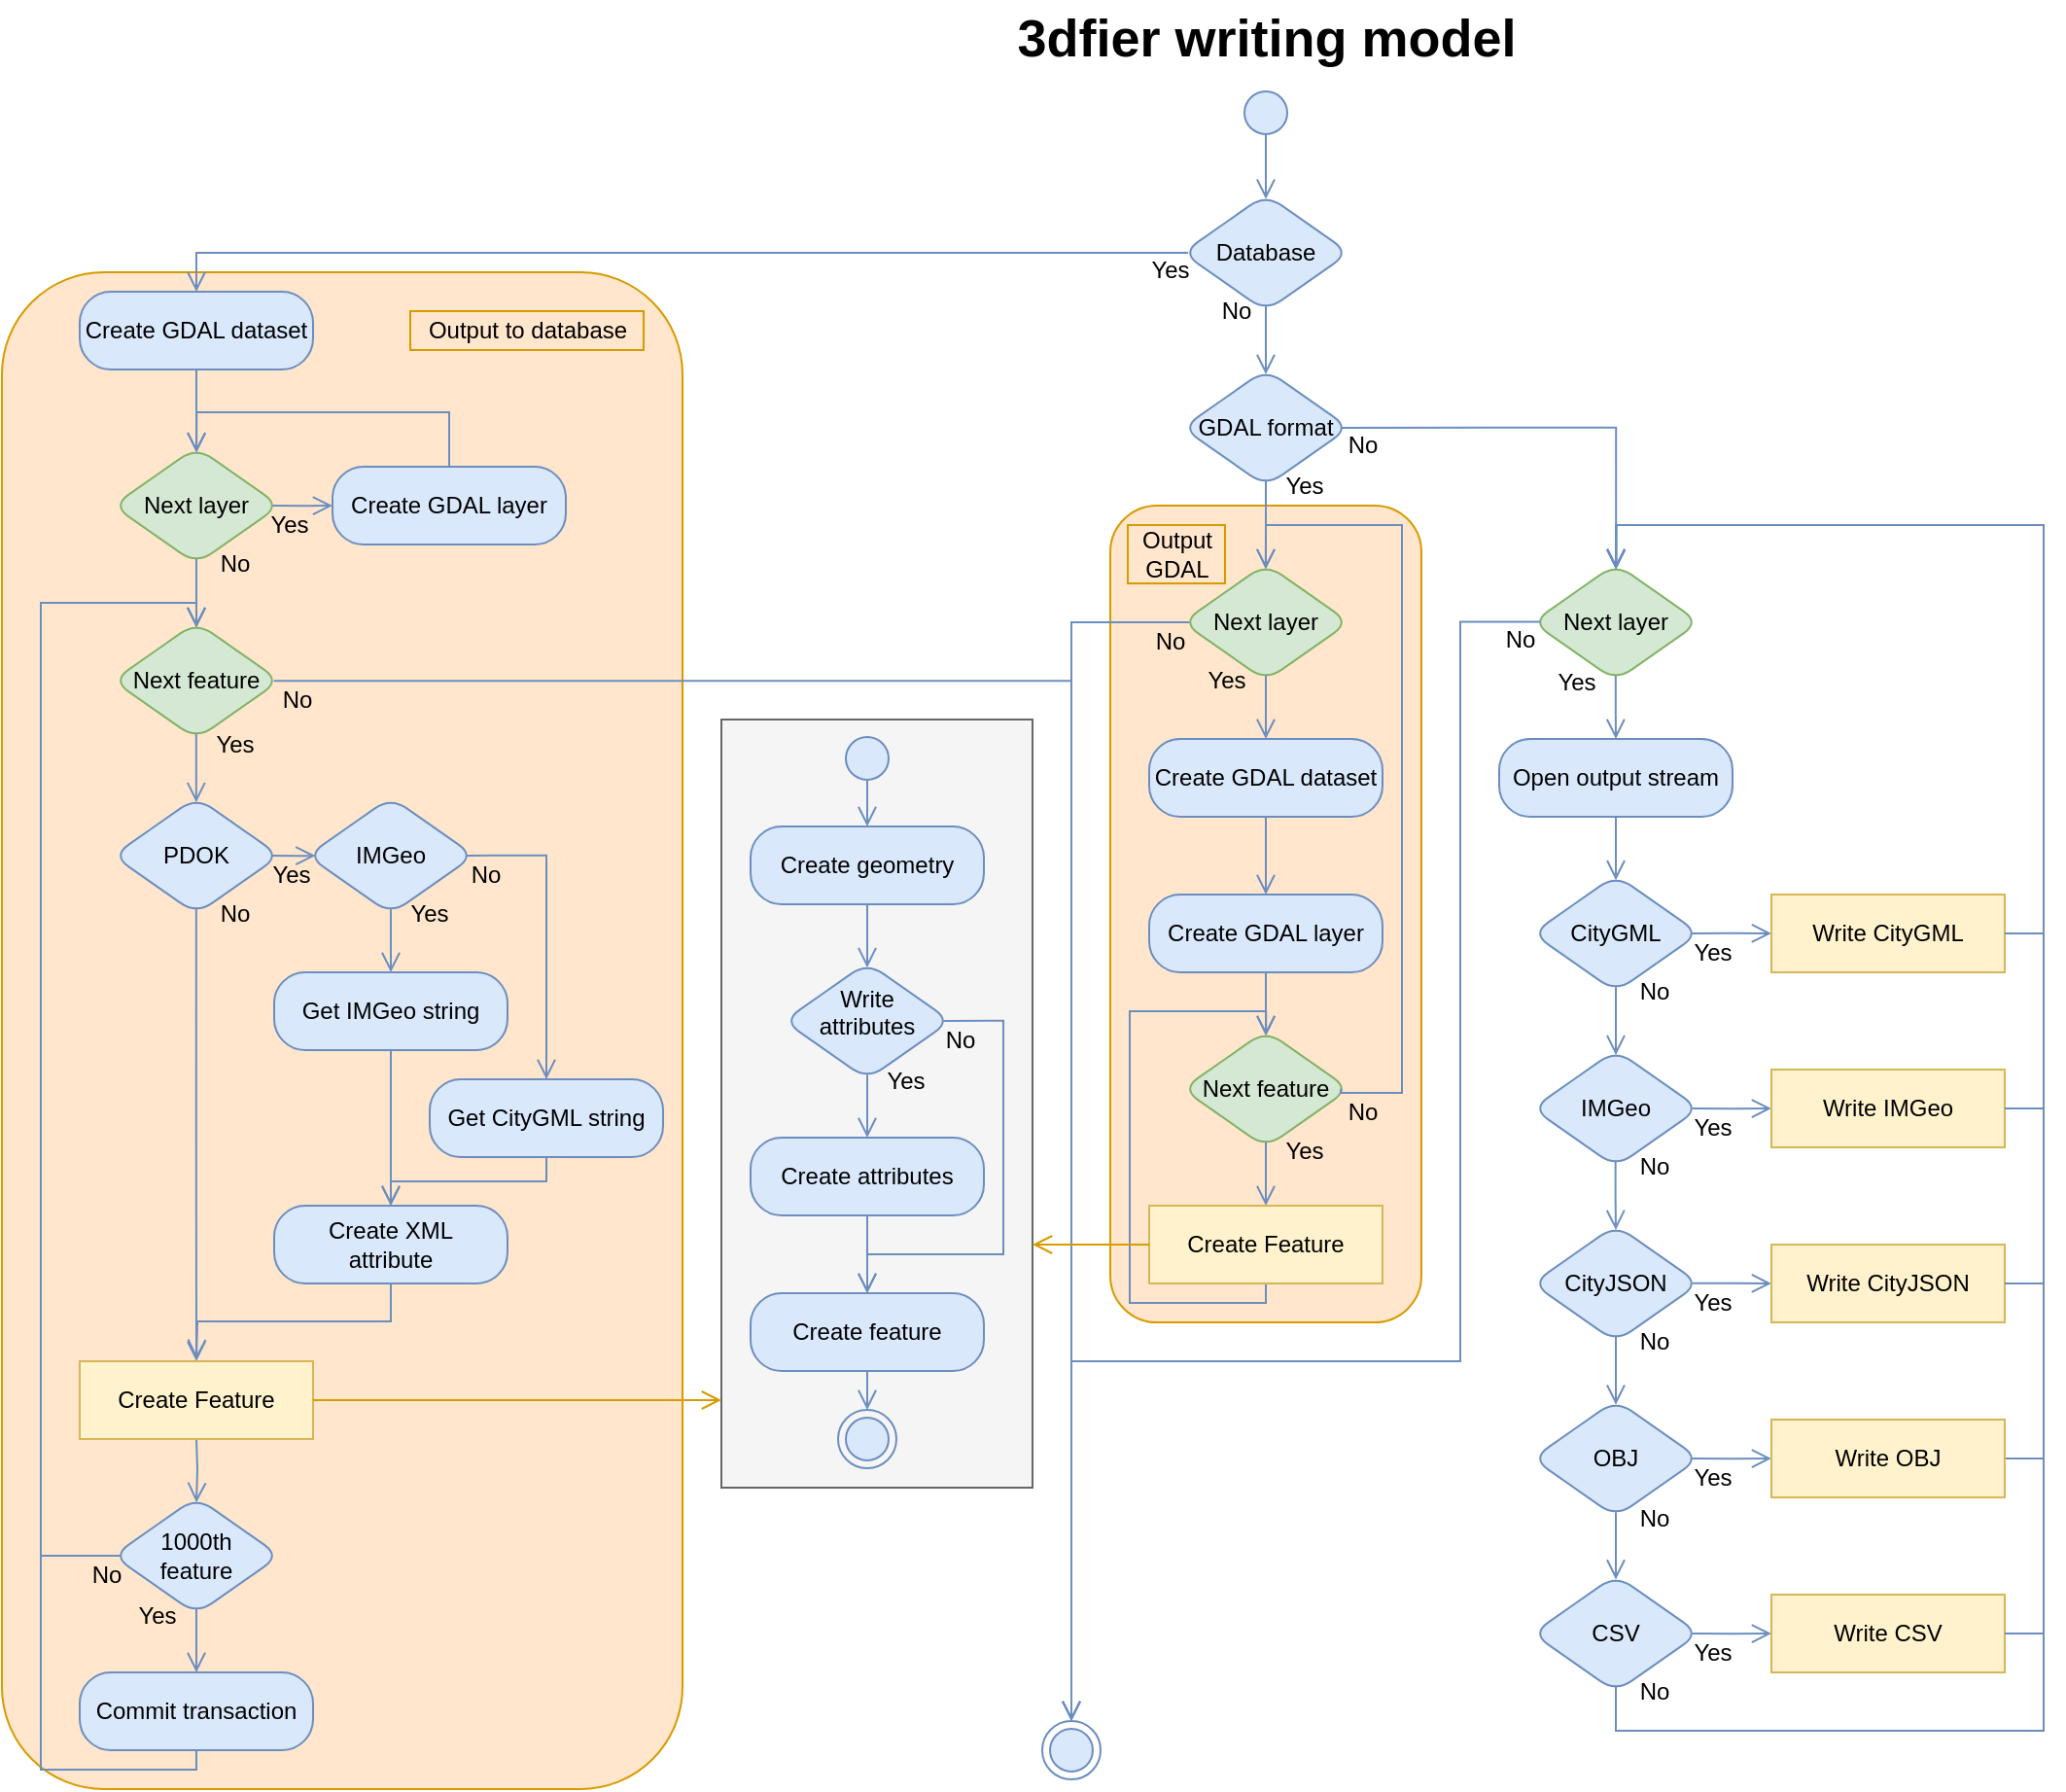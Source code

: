 <mxfile version="12.6.5" type="device"><diagram id="SlvEKLJ4SIaSyPUwSexk" name="Page-1"><mxGraphModel dx="362" dy="269" grid="1" gridSize="10" guides="1" tooltips="1" connect="1" arrows="1" fold="1" page="1" pageScale="1" pageWidth="850" pageHeight="1100" math="0" shadow="0"><root><mxCell id="0"/><mxCell id="1" parent="0"/><mxCell id="ae6qgtmUNlhrOcICDDJX-133" value="" style="group;fillColor=#ffe6cc;strokeColor=#d79b00;rounded=1;" parent="1" vertex="1" connectable="0"><mxGeometry x="590" y="260" width="160" height="420" as="geometry"/></mxCell><mxCell id="ae6qgtmUNlhrOcICDDJX-134" value="Output&lt;br&gt;GDAL" style="text;html=1;resizable=0;autosize=1;align=center;verticalAlign=middle;points=[];fillColor=#ffe6cc;strokeColor=#d79b00;rounded=0;" parent="1" vertex="1"><mxGeometry x="599" y="270" width="50" height="30" as="geometry"/></mxCell><mxCell id="ae6qgtmUNlhrOcICDDJX-135" value="" style="group;fillColor=#ffe6cc;strokeColor=#d79b00;rounded=1;" parent="1" vertex="1" connectable="0"><mxGeometry x="20" y="140" width="350" height="780" as="geometry"/></mxCell><mxCell id="ae6qgtmUNlhrOcICDDJX-136" value="3dfier writing model" style="text;strokeColor=none;fillColor=none;html=1;fontSize=27;fontStyle=1;verticalAlign=middle;align=center;rounded=0;shadow=0;" parent="1" vertex="1"><mxGeometry x="510" width="320" height="40" as="geometry"/></mxCell><mxCell id="ae6qgtmUNlhrOcICDDJX-137" value="" style="ellipse;html=1;shape=startState;fillColor=#dae8fc;strokeColor=#6c8ebf;shadow=0;" parent="1" vertex="1"><mxGeometry x="655" y="43" width="30" height="30" as="geometry"/></mxCell><mxCell id="ae6qgtmUNlhrOcICDDJX-138" value="" style="edgeStyle=orthogonalEdgeStyle;html=1;verticalAlign=bottom;endArrow=open;endSize=8;strokeColor=#6c8ebf;fillColor=#dae8fc;shadow=0;exitX=0.5;exitY=0.875;exitDx=0;exitDy=0;rounded=0;exitPerimeter=0;entryX=0.5;entryY=0.04;entryDx=0;entryDy=0;entryPerimeter=0;" parent="1" source="ae6qgtmUNlhrOcICDDJX-137" target="ae6qgtmUNlhrOcICDDJX-144" edge="1"><mxGeometry relative="1" as="geometry"><mxPoint x="585" y="100" as="targetPoint"/><mxPoint x="670" y="97" as="sourcePoint"/></mxGeometry></mxCell><mxCell id="ae6qgtmUNlhrOcICDDJX-139" value="Open output stream" style="rounded=1;whiteSpace=wrap;html=1;arcSize=40;fillColor=#dae8fc;strokeColor=#6c8ebf;shadow=0;" parent="1" vertex="1"><mxGeometry x="790" y="380" width="120" height="40" as="geometry"/></mxCell><mxCell id="ae6qgtmUNlhrOcICDDJX-140" value="GDAL format" style="rhombus;whiteSpace=wrap;html=1;fillColor=#dae8fc;strokeColor=#6c8ebf;rounded=1;shadow=0;strokeWidth=1;perimeterSpacing=0;" parent="1" vertex="1"><mxGeometry x="627" y="190" width="86" height="60" as="geometry"/></mxCell><mxCell id="ae6qgtmUNlhrOcICDDJX-141" value="No" style="text;html=1;strokeColor=none;fillColor=none;align=center;verticalAlign=middle;whiteSpace=wrap;rounded=0;" parent="1" vertex="1"><mxGeometry x="700.0" y="219.0" width="40" height="20" as="geometry"/></mxCell><mxCell id="ae6qgtmUNlhrOcICDDJX-142" value="Yes" style="text;html=1;strokeColor=none;fillColor=none;align=center;verticalAlign=middle;whiteSpace=wrap;rounded=0;" parent="1" vertex="1"><mxGeometry x="670.0" y="240.0" width="40" height="20" as="geometry"/></mxCell><mxCell id="ae6qgtmUNlhrOcICDDJX-143" value="" style="edgeStyle=orthogonalEdgeStyle;html=1;verticalAlign=bottom;endArrow=open;endSize=8;strokeColor=#6c8ebf;fillColor=#dae8fc;shadow=0;exitX=0.499;exitY=0.952;exitDx=0;exitDy=0;rounded=0;exitPerimeter=0;entryX=0.5;entryY=0;entryDx=0;entryDy=0;" parent="1" source="ae6qgtmUNlhrOcICDDJX-148" target="ae6qgtmUNlhrOcICDDJX-139" edge="1"><mxGeometry relative="1" as="geometry"><mxPoint x="850" y="280" as="targetPoint"/><mxPoint x="850.172" y="247.56" as="sourcePoint"/></mxGeometry></mxCell><mxCell id="ae6qgtmUNlhrOcICDDJX-144" value="Database" style="rhombus;whiteSpace=wrap;html=1;fillColor=#dae8fc;strokeColor=#6c8ebf;rounded=1;shadow=0;strokeWidth=1;perimeterSpacing=0;" parent="1" vertex="1"><mxGeometry x="627" y="100" width="86" height="60" as="geometry"/></mxCell><mxCell id="ae6qgtmUNlhrOcICDDJX-145" value="No" style="text;html=1;strokeColor=none;fillColor=none;align=center;verticalAlign=middle;whiteSpace=wrap;rounded=0;" parent="1" vertex="1"><mxGeometry x="635.05" y="150.0" width="40" height="20" as="geometry"/></mxCell><mxCell id="ae6qgtmUNlhrOcICDDJX-146" value="Yes" style="text;html=1;strokeColor=none;fillColor=none;align=center;verticalAlign=middle;whiteSpace=wrap;rounded=0;" parent="1" vertex="1"><mxGeometry x="601.0" y="129.0" width="40" height="20" as="geometry"/></mxCell><mxCell id="ae6qgtmUNlhrOcICDDJX-147" value="" style="edgeStyle=orthogonalEdgeStyle;html=1;verticalAlign=bottom;endArrow=open;endSize=8;strokeColor=#6c8ebf;fillColor=#dae8fc;shadow=0;entryX=0.5;entryY=0.042;entryDx=0;entryDy=0;exitX=0.5;exitY=0.954;exitDx=0;exitDy=0;rounded=0;entryPerimeter=0;exitPerimeter=0;" parent="1" source="ae6qgtmUNlhrOcICDDJX-144" target="ae6qgtmUNlhrOcICDDJX-140" edge="1"><mxGeometry relative="1" as="geometry"><mxPoint x="1064.57" y="169.83" as="targetPoint"/><mxPoint x="1025.002" y="169.83" as="sourcePoint"/><Array as="points"/></mxGeometry></mxCell><mxCell id="ae6qgtmUNlhrOcICDDJX-148" value="Next layer" style="rhombus;whiteSpace=wrap;html=1;fillColor=#d5e8d4;strokeColor=#82b366;rounded=1;shadow=0;strokeWidth=1;perimeterSpacing=0;" parent="1" vertex="1"><mxGeometry x="807" y="290" width="86" height="60" as="geometry"/></mxCell><mxCell id="ae6qgtmUNlhrOcICDDJX-149" value="No" style="text;html=1;strokeColor=none;fillColor=none;align=center;verticalAlign=middle;whiteSpace=wrap;rounded=0;" parent="1" vertex="1"><mxGeometry x="781.0" y="319.0" width="40" height="20" as="geometry"/></mxCell><mxCell id="ae6qgtmUNlhrOcICDDJX-150" value="Yes" style="text;html=1;strokeColor=none;fillColor=none;align=center;verticalAlign=middle;whiteSpace=wrap;rounded=0;" parent="1" vertex="1"><mxGeometry x="810.0" y="341.0" width="40" height="20" as="geometry"/></mxCell><mxCell id="ae6qgtmUNlhrOcICDDJX-151" value="" style="edgeStyle=orthogonalEdgeStyle;html=1;verticalAlign=bottom;endArrow=open;endSize=8;strokeColor=#6c8ebf;fillColor=#dae8fc;shadow=0;exitX=0.05;exitY=0.495;exitDx=0;exitDy=0;rounded=0;exitPerimeter=0;entryX=0.5;entryY=0;entryDx=0;entryDy=0;" parent="1" source="ae6qgtmUNlhrOcICDDJX-148" target="ae6qgtmUNlhrOcICDDJX-196" edge="1"><mxGeometry relative="1" as="geometry"><mxPoint x="1020" y="440" as="targetPoint"/><mxPoint x="986.172" y="415.05" as="sourcePoint"/><Array as="points"><mxPoint x="770" y="320"/><mxPoint x="770" y="700"/><mxPoint x="570" y="700"/></Array></mxGeometry></mxCell><mxCell id="ae6qgtmUNlhrOcICDDJX-152" value="" style="edgeStyle=orthogonalEdgeStyle;html=1;verticalAlign=bottom;endArrow=open;endSize=8;strokeColor=#6c8ebf;fillColor=#dae8fc;shadow=0;rounded=0;exitX=0.035;exitY=0.5;exitDx=0;exitDy=0;exitPerimeter=0;entryX=0.5;entryY=0;entryDx=0;entryDy=0;" parent="1" source="ae6qgtmUNlhrOcICDDJX-144" target="ae6qgtmUNlhrOcICDDJX-155" edge="1"><mxGeometry relative="1" as="geometry"><mxPoint x="1340" y="158" as="targetPoint"/><mxPoint x="1212" y="170" as="sourcePoint"/><Array as="points"><mxPoint x="120" y="130"/></Array></mxGeometry></mxCell><mxCell id="ae6qgtmUNlhrOcICDDJX-153" value="" style="edgeStyle=orthogonalEdgeStyle;html=1;verticalAlign=bottom;endArrow=open;endSize=8;strokeColor=#6c8ebf;fillColor=#dae8fc;shadow=0;rounded=0;entryX=0.499;entryY=0.043;entryDx=0;entryDy=0;entryPerimeter=0;exitX=0.5;exitY=0.955;exitDx=0;exitDy=0;exitPerimeter=0;" parent="1" source="ae6qgtmUNlhrOcICDDJX-140" target="ae6qgtmUNlhrOcICDDJX-192" edge="1"><mxGeometry relative="1" as="geometry"><mxPoint x="850.914" y="280.4" as="targetPoint"/><mxPoint x="690" y="210" as="sourcePoint"/></mxGeometry></mxCell><mxCell id="ae6qgtmUNlhrOcICDDJX-154" value="Create GDAL layer" style="rounded=1;whiteSpace=wrap;html=1;arcSize=40;fillColor=#dae8fc;strokeColor=#6c8ebf;shadow=0;" parent="1" vertex="1"><mxGeometry x="190" y="240" width="120" height="40" as="geometry"/></mxCell><mxCell id="ae6qgtmUNlhrOcICDDJX-155" value="Create GDAL dataset" style="rounded=1;whiteSpace=wrap;html=1;arcSize=40;fillColor=#dae8fc;strokeColor=#6c8ebf;shadow=0;" parent="1" vertex="1"><mxGeometry x="60" y="150" width="120" height="40" as="geometry"/></mxCell><mxCell id="ae6qgtmUNlhrOcICDDJX-156" value="" style="edgeStyle=orthogonalEdgeStyle;html=1;verticalAlign=bottom;endArrow=open;endSize=8;strokeColor=#6c8ebf;fillColor=#dae8fc;shadow=0;entryX=0;entryY=0.5;entryDx=0;entryDy=0;exitX=0.954;exitY=0.501;exitDx=0;exitDy=0;rounded=0;exitPerimeter=0;" parent="1" source="ae6qgtmUNlhrOcICDDJX-157" target="ae6qgtmUNlhrOcICDDJX-154" edge="1"><mxGeometry relative="1" as="geometry"><mxPoint x="-91.172" y="179.44" as="targetPoint"/><mxPoint x="184" y="264.55" as="sourcePoint"/></mxGeometry></mxCell><mxCell id="ae6qgtmUNlhrOcICDDJX-157" value="Next layer" style="rhombus;whiteSpace=wrap;html=1;fillColor=#d5e8d4;strokeColor=#82b366;rounded=1;shadow=0;strokeWidth=1;perimeterSpacing=0;" parent="1" vertex="1"><mxGeometry x="77" y="230" width="86" height="60" as="geometry"/></mxCell><mxCell id="ae6qgtmUNlhrOcICDDJX-158" value="No" style="text;html=1;strokeColor=none;fillColor=none;align=center;verticalAlign=middle;whiteSpace=wrap;rounded=0;" parent="1" vertex="1"><mxGeometry x="120.0" y="280.0" width="40" height="20" as="geometry"/></mxCell><mxCell id="ae6qgtmUNlhrOcICDDJX-159" value="Yes" style="text;html=1;strokeColor=none;fillColor=none;align=center;verticalAlign=middle;whiteSpace=wrap;rounded=0;" parent="1" vertex="1"><mxGeometry x="148.0" y="260.0" width="40" height="20" as="geometry"/></mxCell><mxCell id="ae6qgtmUNlhrOcICDDJX-160" value="" style="edgeStyle=orthogonalEdgeStyle;html=1;verticalAlign=bottom;endArrow=open;endSize=8;strokeColor=#6c8ebf;fillColor=#dae8fc;shadow=0;exitX=0.5;exitY=1;exitDx=0;exitDy=0;rounded=0;entryX=0.5;entryY=0.044;entryDx=0;entryDy=0;entryPerimeter=0;" parent="1" source="ae6qgtmUNlhrOcICDDJX-155" target="ae6qgtmUNlhrOcICDDJX-157" edge="1"><mxGeometry relative="1" as="geometry"><mxPoint x="140" y="222" as="targetPoint"/><mxPoint x="130.656" y="296.21" as="sourcePoint"/></mxGeometry></mxCell><mxCell id="ae6qgtmUNlhrOcICDDJX-161" value="" style="edgeStyle=orthogonalEdgeStyle;html=1;verticalAlign=bottom;endArrow=open;endSize=8;strokeColor=#6c8ebf;fillColor=#dae8fc;shadow=0;entryX=0.501;entryY=0.046;entryDx=0;entryDy=0;exitX=0.5;exitY=0;exitDx=0;exitDy=0;rounded=0;entryPerimeter=0;" parent="1" source="ae6qgtmUNlhrOcICDDJX-154" target="ae6qgtmUNlhrOcICDDJX-157" edge="1"><mxGeometry relative="1" as="geometry"><mxPoint x="130" y="327.75" as="targetPoint"/><mxPoint x="129.656" y="296.46" as="sourcePoint"/><Array as="points"><mxPoint x="250" y="212"/><mxPoint x="120" y="212"/></Array></mxGeometry></mxCell><mxCell id="ae6qgtmUNlhrOcICDDJX-162" value="" style="edgeStyle=orthogonalEdgeStyle;html=1;verticalAlign=bottom;endArrow=open;endSize=8;strokeColor=#6c8ebf;fillColor=#dae8fc;shadow=0;exitX=0.5;exitY=0.958;exitDx=0;exitDy=0;rounded=0;exitPerimeter=0;entryX=0.5;entryY=0.044;entryDx=0;entryDy=0;entryPerimeter=0;" parent="1" source="ae6qgtmUNlhrOcICDDJX-157" target="ae6qgtmUNlhrOcICDDJX-163" edge="1"><mxGeometry relative="1" as="geometry"><mxPoint x="128" y="400" as="targetPoint"/><mxPoint x="43" y="329.667" as="sourcePoint"/></mxGeometry></mxCell><mxCell id="ae6qgtmUNlhrOcICDDJX-163" value="Next feature" style="rhombus;whiteSpace=wrap;html=1;fillColor=#d5e8d4;strokeColor=#82b366;rounded=1;shadow=0;strokeWidth=1;perimeterSpacing=0;" parent="1" vertex="1"><mxGeometry x="77" y="320" width="86" height="60" as="geometry"/></mxCell><mxCell id="ae6qgtmUNlhrOcICDDJX-164" value="No" style="text;html=1;strokeColor=none;fillColor=none;align=center;verticalAlign=middle;whiteSpace=wrap;rounded=0;" parent="1" vertex="1"><mxGeometry x="152" y="350" width="40" height="20" as="geometry"/></mxCell><mxCell id="ae6qgtmUNlhrOcICDDJX-165" value="Yes" style="text;html=1;strokeColor=none;fillColor=none;align=center;verticalAlign=middle;whiteSpace=wrap;rounded=0;" parent="1" vertex="1"><mxGeometry x="120" y="372.5" width="40" height="20" as="geometry"/></mxCell><mxCell id="ae6qgtmUNlhrOcICDDJX-166" value="" style="edgeStyle=orthogonalEdgeStyle;html=1;verticalAlign=bottom;endArrow=open;endSize=8;strokeColor=#6c8ebf;fillColor=#dae8fc;shadow=0;exitX=0.499;exitY=0.955;exitDx=0;exitDy=0;rounded=0;exitPerimeter=0;entryX=0.499;entryY=0.043;entryDx=0;entryDy=0;entryPerimeter=0;" parent="1" source="ae6qgtmUNlhrOcICDDJX-163" target="ae6qgtmUNlhrOcICDDJX-187" edge="1"><mxGeometry relative="1" as="geometry"><mxPoint x="120" y="415" as="targetPoint"/><mxPoint x="123.996" y="379" as="sourcePoint"/><Array as="points"/></mxGeometry></mxCell><mxCell id="ae6qgtmUNlhrOcICDDJX-167" value="" style="edgeStyle=orthogonalEdgeStyle;html=1;verticalAlign=bottom;endArrow=open;endSize=8;strokeColor=#6c8ebf;fillColor=#dae8fc;shadow=0;rounded=0;entryX=0.5;entryY=0.044;entryDx=0;entryDy=0;entryPerimeter=0;exitX=0.5;exitY=1;exitDx=0;exitDy=0;" parent="1" source="ae6qgtmUNlhrOcICDDJX-184" target="ae6qgtmUNlhrOcICDDJX-163" edge="1"><mxGeometry relative="1" as="geometry"><mxPoint x="84.333" y="319" as="targetPoint"/><mxPoint x="92" y="1209" as="sourcePoint"/><Array as="points"><mxPoint x="120" y="910"/><mxPoint x="40" y="910"/><mxPoint x="40" y="310"/><mxPoint x="120" y="310"/></Array></mxGeometry></mxCell><mxCell id="ae6qgtmUNlhrOcICDDJX-168" value="" style="edgeStyle=orthogonalEdgeStyle;html=1;verticalAlign=bottom;endArrow=open;endSize=8;strokeColor=#6c8ebf;fillColor=#dae8fc;shadow=0;exitX=0.963;exitY=0.502;exitDx=0;exitDy=0;rounded=0;exitPerimeter=0;entryX=0.5;entryY=0;entryDx=0;entryDy=0;" parent="1" source="ae6qgtmUNlhrOcICDDJX-163" target="ae6qgtmUNlhrOcICDDJX-196" edge="1"><mxGeometry relative="1" as="geometry"><mxPoint x="430" y="320" as="targetPoint"/><mxPoint x="232" y="422" as="sourcePoint"/><Array as="points"><mxPoint x="570" y="350"/></Array></mxGeometry></mxCell><mxCell id="ae6qgtmUNlhrOcICDDJX-169" value="IMGeo" style="rhombus;whiteSpace=wrap;html=1;fillColor=#dae8fc;strokeColor=#6c8ebf;rounded=1;shadow=0;strokeWidth=1;perimeterSpacing=0;" parent="1" vertex="1"><mxGeometry x="177" y="410" width="86" height="60" as="geometry"/></mxCell><mxCell id="ae6qgtmUNlhrOcICDDJX-170" value="No" style="text;html=1;strokeColor=none;fillColor=none;align=center;verticalAlign=middle;whiteSpace=wrap;rounded=0;" parent="1" vertex="1"><mxGeometry x="249" y="440.0" width="40" height="20" as="geometry"/></mxCell><mxCell id="ae6qgtmUNlhrOcICDDJX-171" value="Yes" style="text;html=1;strokeColor=none;fillColor=none;align=center;verticalAlign=middle;whiteSpace=wrap;rounded=0;" parent="1" vertex="1"><mxGeometry x="220.0" y="460.0" width="40" height="20" as="geometry"/></mxCell><mxCell id="ae6qgtmUNlhrOcICDDJX-172" value="" style="edgeStyle=orthogonalEdgeStyle;html=1;verticalAlign=bottom;endArrow=open;endSize=8;strokeColor=#6c8ebf;fillColor=#dae8fc;shadow=0;exitX=0.5;exitY=0.96;exitDx=0;exitDy=0;rounded=0;exitPerimeter=0;entryX=0.5;entryY=0;entryDx=0;entryDy=0;" parent="1" source="ae6qgtmUNlhrOcICDDJX-169" target="ae6qgtmUNlhrOcICDDJX-174" edge="1"><mxGeometry relative="1" as="geometry"><mxPoint x="218.207" y="501.491" as="targetPoint"/><mxPoint x="218.172" y="468.81" as="sourcePoint"/></mxGeometry></mxCell><mxCell id="ae6qgtmUNlhrOcICDDJX-173" value="" style="edgeStyle=orthogonalEdgeStyle;html=1;verticalAlign=bottom;endArrow=open;endSize=8;strokeColor=#6c8ebf;fillColor=#dae8fc;shadow=0;rounded=0;entryX=0.5;entryY=0;entryDx=0;entryDy=0;exitX=0.956;exitY=0.499;exitDx=0;exitDy=0;exitPerimeter=0;" parent="1" source="ae6qgtmUNlhrOcICDDJX-169" target="ae6qgtmUNlhrOcICDDJX-176" edge="1"><mxGeometry relative="1" as="geometry"><mxPoint x="43" y="451" as="targetPoint"/><mxPoint x="258" y="439" as="sourcePoint"/><Array as="points"><mxPoint x="300" y="440"/></Array></mxGeometry></mxCell><mxCell id="ae6qgtmUNlhrOcICDDJX-174" value="Get IMGeo string" style="rounded=1;whiteSpace=wrap;html=1;arcSize=40;fillColor=#dae8fc;strokeColor=#6c8ebf;shadow=0;" parent="1" vertex="1"><mxGeometry x="160" y="500" width="120" height="40" as="geometry"/></mxCell><mxCell id="ae6qgtmUNlhrOcICDDJX-175" value="" style="edgeStyle=orthogonalEdgeStyle;html=1;verticalAlign=bottom;endArrow=open;endSize=8;strokeColor=#6c8ebf;fillColor=#dae8fc;shadow=0;entryX=0.5;entryY=0;entryDx=0;entryDy=0;exitX=0.5;exitY=1;exitDx=0;exitDy=0;rounded=0;" parent="1" source="ae6qgtmUNlhrOcICDDJX-174" target="ae6qgtmUNlhrOcICDDJX-178" edge="1"><mxGeometry relative="1" as="geometry"><mxPoint x="217.8" y="576" as="targetPoint"/><mxPoint x="217.8" y="539" as="sourcePoint"/></mxGeometry></mxCell><mxCell id="ae6qgtmUNlhrOcICDDJX-176" value="Get CityGML string" style="rounded=1;whiteSpace=wrap;html=1;arcSize=40;fillColor=#dae8fc;strokeColor=#6c8ebf;shadow=0;" parent="1" vertex="1"><mxGeometry x="240" y="555" width="120" height="40" as="geometry"/></mxCell><mxCell id="ae6qgtmUNlhrOcICDDJX-177" value="" style="edgeStyle=orthogonalEdgeStyle;html=1;verticalAlign=bottom;endArrow=open;endSize=8;strokeColor=#6c8ebf;fillColor=#dae8fc;shadow=0;exitX=0.5;exitY=1;exitDx=0;exitDy=0;rounded=0;entryX=0.5;entryY=0;entryDx=0;entryDy=0;" parent="1" source="ae6qgtmUNlhrOcICDDJX-176" target="ae6qgtmUNlhrOcICDDJX-178" edge="1"><mxGeometry relative="1" as="geometry"><mxPoint x="258" y="579" as="targetPoint"/><mxPoint x="345.8" y="530.43" as="sourcePoint"/></mxGeometry></mxCell><mxCell id="ae6qgtmUNlhrOcICDDJX-178" value="Create XML&lt;br&gt;attribute" style="rounded=1;whiteSpace=wrap;html=1;arcSize=40;fillColor=#dae8fc;strokeColor=#6c8ebf;shadow=0;" parent="1" vertex="1"><mxGeometry x="160" y="620" width="120" height="40" as="geometry"/></mxCell><mxCell id="ae6qgtmUNlhrOcICDDJX-179" value="" style="edgeStyle=orthogonalEdgeStyle;html=1;verticalAlign=bottom;endArrow=open;endSize=8;strokeColor=#6c8ebf;fillColor=#dae8fc;shadow=0;entryX=0.5;entryY=0;entryDx=0;entryDy=0;exitX=0.5;exitY=1;exitDx=0;exitDy=0;rounded=0;" parent="1" source="ae6qgtmUNlhrOcICDDJX-178" edge="1"><mxGeometry relative="1" as="geometry"><mxPoint x="120" y="699" as="targetPoint"/><mxPoint x="119.8" y="659" as="sourcePoint"/></mxGeometry></mxCell><mxCell id="ae6qgtmUNlhrOcICDDJX-180" value="" style="edgeStyle=orthogonalEdgeStyle;html=1;verticalAlign=bottom;endArrow=open;endSize=8;strokeColor=#6c8ebf;fillColor=#dae8fc;shadow=0;exitX=0.5;exitY=1;exitDx=0;exitDy=0;rounded=0;entryX=0.5;entryY=0.043;entryDx=0;entryDy=0;entryPerimeter=0;" parent="1" target="ae6qgtmUNlhrOcICDDJX-181" edge="1"><mxGeometry relative="1" as="geometry"><mxPoint x="120" y="772.22" as="targetPoint"/><mxPoint x="120" y="740" as="sourcePoint"/></mxGeometry></mxCell><mxCell id="ae6qgtmUNlhrOcICDDJX-181" value="1000th &lt;br&gt;feature" style="rhombus;whiteSpace=wrap;html=1;fillColor=#dae8fc;strokeColor=#6c8ebf;rounded=1;shadow=0;strokeWidth=1;perimeterSpacing=0;" parent="1" vertex="1"><mxGeometry x="77" y="770" width="86" height="60" as="geometry"/></mxCell><mxCell id="ae6qgtmUNlhrOcICDDJX-182" value="No" style="text;html=1;strokeColor=none;fillColor=none;align=center;verticalAlign=middle;whiteSpace=wrap;rounded=0;" parent="1" vertex="1"><mxGeometry x="54" y="800" width="40" height="20" as="geometry"/></mxCell><mxCell id="ae6qgtmUNlhrOcICDDJX-183" value="Yes" style="text;html=1;strokeColor=none;fillColor=none;align=center;verticalAlign=middle;whiteSpace=wrap;rounded=0;" parent="1" vertex="1"><mxGeometry x="80" y="821" width="40" height="20" as="geometry"/></mxCell><mxCell id="ae6qgtmUNlhrOcICDDJX-184" value="Commit transaction" style="rounded=1;whiteSpace=wrap;html=1;arcSize=40;fillColor=#dae8fc;strokeColor=#6c8ebf;shadow=0;" parent="1" vertex="1"><mxGeometry x="60" y="860" width="120" height="40" as="geometry"/></mxCell><mxCell id="ae6qgtmUNlhrOcICDDJX-185" value="" style="edgeStyle=orthogonalEdgeStyle;html=1;verticalAlign=bottom;endArrow=open;endSize=8;strokeColor=#6c8ebf;fillColor=#dae8fc;shadow=0;exitX=0.043;exitY=0.5;exitDx=0;exitDy=0;rounded=0;exitPerimeter=0;entryX=0.5;entryY=0.043;entryDx=0;entryDy=0;entryPerimeter=0;" parent="1" source="ae6qgtmUNlhrOcICDDJX-181" target="ae6qgtmUNlhrOcICDDJX-163" edge="1"><mxGeometry relative="1" as="geometry"><mxPoint x="138" y="318" as="targetPoint"/><mxPoint x="197.13" y="1035" as="sourcePoint"/><Array as="points"><mxPoint x="40" y="800"/><mxPoint x="40" y="310"/><mxPoint x="120" y="310"/></Array></mxGeometry></mxCell><mxCell id="ae6qgtmUNlhrOcICDDJX-186" value="" style="edgeStyle=orthogonalEdgeStyle;html=1;verticalAlign=bottom;endArrow=open;endSize=8;strokeColor=#6c8ebf;fillColor=#dae8fc;shadow=0;exitX=0.5;exitY=0.955;exitDx=0;exitDy=0;rounded=0;exitPerimeter=0;entryX=0.5;entryY=0;entryDx=0;entryDy=0;" parent="1" source="ae6qgtmUNlhrOcICDDJX-181" target="ae6qgtmUNlhrOcICDDJX-184" edge="1"><mxGeometry relative="1" as="geometry"><mxPoint x="120" y="860" as="targetPoint"/><mxPoint x="132" y="910" as="sourcePoint"/></mxGeometry></mxCell><mxCell id="ae6qgtmUNlhrOcICDDJX-187" value="PDOK" style="rhombus;whiteSpace=wrap;html=1;fillColor=#dae8fc;strokeColor=#6c8ebf;rounded=1;shadow=0;strokeWidth=1;perimeterSpacing=0;" parent="1" vertex="1"><mxGeometry x="77" y="410" width="86" height="60" as="geometry"/></mxCell><mxCell id="ae6qgtmUNlhrOcICDDJX-188" value="No" style="text;html=1;strokeColor=none;fillColor=none;align=center;verticalAlign=middle;whiteSpace=wrap;rounded=0;rotation=0;" parent="1" vertex="1"><mxGeometry x="120" y="460" width="40" height="20" as="geometry"/></mxCell><mxCell id="ae6qgtmUNlhrOcICDDJX-189" value="Yes" style="text;html=1;strokeColor=none;fillColor=none;align=center;verticalAlign=middle;whiteSpace=wrap;rounded=0;" parent="1" vertex="1"><mxGeometry x="149" y="440.0" width="40" height="20" as="geometry"/></mxCell><mxCell id="ae6qgtmUNlhrOcICDDJX-190" value="" style="edgeStyle=orthogonalEdgeStyle;html=1;verticalAlign=bottom;endArrow=open;endSize=8;strokeColor=#6c8ebf;fillColor=#dae8fc;shadow=0;rounded=0;entryX=0.049;entryY=0.501;entryDx=0;entryDy=0;entryPerimeter=0;exitX=0.952;exitY=0.501;exitDx=0;exitDy=0;exitPerimeter=0;" parent="1" source="ae6qgtmUNlhrOcICDDJX-187" target="ae6qgtmUNlhrOcICDDJX-169" edge="1"><mxGeometry relative="1" as="geometry"><mxPoint x="185" y="420" as="targetPoint"/><mxPoint x="165" y="430" as="sourcePoint"/></mxGeometry></mxCell><mxCell id="ae6qgtmUNlhrOcICDDJX-191" value="" style="edgeStyle=orthogonalEdgeStyle;html=1;verticalAlign=bottom;endArrow=open;endSize=8;strokeColor=#6c8ebf;fillColor=#dae8fc;shadow=0;rounded=0;exitX=0.499;exitY=0.957;exitDx=0;exitDy=0;exitPerimeter=0;entryX=0.5;entryY=0;entryDx=0;entryDy=0;" parent="1" source="ae6qgtmUNlhrOcICDDJX-187" target="ae6qgtmUNlhrOcICDDJX-257" edge="1"><mxGeometry relative="1" as="geometry"><mxPoint x="120" y="659" as="targetPoint"/><mxPoint x="84.0" y="539.01" as="sourcePoint"/></mxGeometry></mxCell><mxCell id="ae6qgtmUNlhrOcICDDJX-192" value="Next layer" style="rhombus;whiteSpace=wrap;html=1;fillColor=#d5e8d4;strokeColor=#82b366;rounded=1;shadow=0;strokeWidth=1;perimeterSpacing=0;" parent="1" vertex="1"><mxGeometry x="627" y="290" width="86" height="60" as="geometry"/></mxCell><mxCell id="ae6qgtmUNlhrOcICDDJX-193" value="No" style="text;html=1;strokeColor=none;fillColor=none;align=center;verticalAlign=middle;whiteSpace=wrap;rounded=0;" parent="1" vertex="1"><mxGeometry x="601" y="320" width="40" height="20" as="geometry"/></mxCell><mxCell id="ae6qgtmUNlhrOcICDDJX-194" value="Yes" style="text;html=1;strokeColor=none;fillColor=none;align=center;verticalAlign=middle;whiteSpace=wrap;rounded=0;" parent="1" vertex="1"><mxGeometry x="630" y="340" width="40" height="20" as="geometry"/></mxCell><mxCell id="ae6qgtmUNlhrOcICDDJX-195" value="" style="edgeStyle=orthogonalEdgeStyle;html=1;verticalAlign=bottom;endArrow=open;endSize=8;strokeColor=#6c8ebf;fillColor=#dae8fc;shadow=0;rounded=0;exitX=0.043;exitY=0.5;exitDx=0;exitDy=0;exitPerimeter=0;entryX=0.5;entryY=0;entryDx=0;entryDy=0;" parent="1" source="ae6qgtmUNlhrOcICDDJX-192" target="ae6qgtmUNlhrOcICDDJX-196" edge="1"><mxGeometry relative="1" as="geometry"><mxPoint x="591" y="960" as="targetPoint"/><mxPoint x="682" y="169" as="sourcePoint"/><Array as="points"><mxPoint x="570" y="320"/><mxPoint x="570" y="845"/></Array></mxGeometry></mxCell><mxCell id="ae6qgtmUNlhrOcICDDJX-196" value="" style="ellipse;html=1;shape=endState;fillColor=#dae8fc;strokeColor=#6c8ebf;rounded=1;shadow=0;" parent="1" vertex="1"><mxGeometry x="555" y="885" width="30" height="30" as="geometry"/></mxCell><mxCell id="ae6qgtmUNlhrOcICDDJX-197" value="Create GDAL layer" style="rounded=1;whiteSpace=wrap;html=1;arcSize=40;fillColor=#dae8fc;strokeColor=#6c8ebf;shadow=0;" parent="1" vertex="1"><mxGeometry x="610" y="460" width="120" height="40" as="geometry"/></mxCell><mxCell id="ae6qgtmUNlhrOcICDDJX-198" value="Create GDAL dataset" style="rounded=1;whiteSpace=wrap;html=1;arcSize=40;fillColor=#dae8fc;strokeColor=#6c8ebf;shadow=0;" parent="1" vertex="1"><mxGeometry x="610" y="380" width="120" height="40" as="geometry"/></mxCell><mxCell id="ae6qgtmUNlhrOcICDDJX-199" value="" style="edgeStyle=orthogonalEdgeStyle;html=1;verticalAlign=bottom;endArrow=open;endSize=8;strokeColor=#6c8ebf;fillColor=#dae8fc;shadow=0;exitX=0.5;exitY=1;exitDx=0;exitDy=0;rounded=0;entryX=0.5;entryY=0;entryDx=0;entryDy=0;" parent="1" source="ae6qgtmUNlhrOcICDDJX-198" target="ae6qgtmUNlhrOcICDDJX-197" edge="1"><mxGeometry relative="1" as="geometry"><mxPoint x="674.454" y="462.34" as="targetPoint"/><mxPoint x="685.816" y="526.21" as="sourcePoint"/></mxGeometry></mxCell><mxCell id="ae6qgtmUNlhrOcICDDJX-200" value="" style="edgeStyle=orthogonalEdgeStyle;html=1;verticalAlign=bottom;endArrow=open;endSize=8;strokeColor=#6c8ebf;fillColor=#dae8fc;shadow=0;exitX=0.5;exitY=1;exitDx=0;exitDy=0;rounded=0;entryX=0.5;entryY=0.042;entryDx=0;entryDy=0;entryPerimeter=0;" parent="1" source="ae6qgtmUNlhrOcICDDJX-197" target="ae6qgtmUNlhrOcICDDJX-201" edge="1"><mxGeometry relative="1" as="geometry"><mxPoint x="681" y="570" as="targetPoint"/><mxPoint x="684.816" y="526.46" as="sourcePoint"/></mxGeometry></mxCell><mxCell id="ae6qgtmUNlhrOcICDDJX-201" value="Next feature" style="rhombus;whiteSpace=wrap;html=1;fillColor=#d5e8d4;strokeColor=#82b366;rounded=1;shadow=0;strokeWidth=1;perimeterSpacing=0;" parent="1" vertex="1"><mxGeometry x="627" y="530" width="86" height="60" as="geometry"/></mxCell><mxCell id="ae6qgtmUNlhrOcICDDJX-202" value="No" style="text;html=1;strokeColor=none;fillColor=none;align=center;verticalAlign=middle;whiteSpace=wrap;rounded=0;" parent="1" vertex="1"><mxGeometry x="700" y="562" width="40" height="20" as="geometry"/></mxCell><mxCell id="ae6qgtmUNlhrOcICDDJX-203" value="" style="edgeStyle=orthogonalEdgeStyle;html=1;verticalAlign=bottom;endArrow=open;endSize=8;strokeColor=#6c8ebf;fillColor=#dae8fc;shadow=0;entryX=0.5;entryY=0.043;entryDx=0;entryDy=0;exitX=0.949;exitY=0.497;exitDx=0;exitDy=0;rounded=0;exitPerimeter=0;entryPerimeter=0;" parent="1" source="ae6qgtmUNlhrOcICDDJX-201" target="ae6qgtmUNlhrOcICDDJX-192" edge="1"><mxGeometry relative="1" as="geometry"><mxPoint x="674.333" y="462.5" as="targetPoint"/><mxPoint x="685.16" y="602" as="sourcePoint"/><Array as="points"><mxPoint x="709" y="562"/><mxPoint x="740" y="562"/><mxPoint x="740" y="270"/><mxPoint x="670" y="270"/></Array></mxGeometry></mxCell><mxCell id="ae6qgtmUNlhrOcICDDJX-204" value="" style="edgeStyle=orthogonalEdgeStyle;html=1;verticalAlign=bottom;endArrow=open;endSize=8;strokeColor=#6c8ebf;fillColor=#dae8fc;shadow=0;exitX=0.5;exitY=0.957;exitDx=0;exitDy=0;rounded=0;entryX=0.5;entryY=0;entryDx=0;entryDy=0;exitPerimeter=0;" parent="1" source="ae6qgtmUNlhrOcICDDJX-192" target="ae6qgtmUNlhrOcICDDJX-198" edge="1"><mxGeometry relative="1" as="geometry"><mxPoint x="681" y="471.75" as="targetPoint"/><mxPoint x="681" y="430" as="sourcePoint"/></mxGeometry></mxCell><mxCell id="ae6qgtmUNlhrOcICDDJX-205" value="" style="group;fillColor=#f5f5f5;strokeColor=#666666;fontColor=#333333;" parent="1" vertex="1" connectable="0"><mxGeometry x="390" y="370" width="160" height="395" as="geometry"/></mxCell><mxCell id="ae6qgtmUNlhrOcICDDJX-206" value="" style="edgeStyle=orthogonalEdgeStyle;html=1;verticalAlign=bottom;endArrow=open;endSize=8;strokeColor=#6c8ebf;fillColor=#dae8fc;shadow=0;exitX=0.5;exitY=0.956;exitDx=0;exitDy=0;rounded=0;exitPerimeter=0;" parent="1" source="ae6qgtmUNlhrOcICDDJX-201" edge="1"><mxGeometry relative="1" as="geometry"><mxPoint x="670" y="620" as="targetPoint"/><mxPoint x="670.83" y="589.75" as="sourcePoint"/></mxGeometry></mxCell><mxCell id="ae6qgtmUNlhrOcICDDJX-207" value="Create geometry" style="rounded=1;whiteSpace=wrap;html=1;arcSize=40;fillColor=#dae8fc;strokeColor=#6c8ebf;shadow=0;" parent="1" vertex="1"><mxGeometry x="405" y="425" width="120" height="40" as="geometry"/></mxCell><mxCell id="ae6qgtmUNlhrOcICDDJX-208" value="" style="edgeStyle=orthogonalEdgeStyle;html=1;verticalAlign=bottom;endArrow=open;endSize=8;strokeColor=#6c8ebf;fillColor=#dae8fc;shadow=0;exitX=0.5;exitY=1;exitDx=0;exitDy=0;rounded=0;entryX=0.5;entryY=0.043;entryDx=0;entryDy=0;entryPerimeter=0;" parent="1" source="ae6qgtmUNlhrOcICDDJX-207" target="ae6qgtmUNlhrOcICDDJX-210" edge="1"><mxGeometry relative="1" as="geometry"><mxPoint x="495" y="565" as="targetPoint"/><mxPoint x="464.8" y="465" as="sourcePoint"/></mxGeometry></mxCell><mxCell id="ae6qgtmUNlhrOcICDDJX-209" value="Create feature" style="rounded=1;whiteSpace=wrap;html=1;arcSize=40;fillColor=#dae8fc;strokeColor=#6c8ebf;shadow=0;" parent="1" vertex="1"><mxGeometry x="405" y="665" width="120" height="40" as="geometry"/></mxCell><mxCell id="ae6qgtmUNlhrOcICDDJX-210" value="Write&lt;br&gt;attributes&lt;br&gt;&amp;nbsp;" style="rhombus;whiteSpace=wrap;html=1;fillColor=#dae8fc;strokeColor=#6c8ebf;rounded=1;shadow=0;strokeWidth=1;perimeterSpacing=0;spacingTop=6;" parent="1" vertex="1"><mxGeometry x="422" y="495" width="86" height="60" as="geometry"/></mxCell><mxCell id="ae6qgtmUNlhrOcICDDJX-211" value="No" style="text;html=1;strokeColor=none;fillColor=none;align=center;verticalAlign=middle;whiteSpace=wrap;rounded=0;" parent="1" vertex="1"><mxGeometry x="493.0" y="525" width="40" height="20" as="geometry"/></mxCell><mxCell id="ae6qgtmUNlhrOcICDDJX-212" value="Yes" style="text;html=1;strokeColor=none;fillColor=none;align=center;verticalAlign=middle;whiteSpace=wrap;rounded=0;rotation=0;" parent="1" vertex="1"><mxGeometry x="465" y="545.5" width="40" height="20" as="geometry"/></mxCell><mxCell id="ae6qgtmUNlhrOcICDDJX-213" value="" style="edgeStyle=orthogonalEdgeStyle;html=1;verticalAlign=bottom;endArrow=open;endSize=8;strokeColor=#6c8ebf;fillColor=#dae8fc;shadow=0;exitX=0.5;exitY=0.96;exitDx=0;exitDy=0;rounded=0;exitPerimeter=0;entryX=0.5;entryY=0;entryDx=0;entryDy=0;" parent="1" source="ae6qgtmUNlhrOcICDDJX-210" target="ae6qgtmUNlhrOcICDDJX-215" edge="1"><mxGeometry relative="1" as="geometry"><mxPoint x="465" y="585" as="targetPoint"/><mxPoint x="465.172" y="554.81" as="sourcePoint"/></mxGeometry></mxCell><mxCell id="ae6qgtmUNlhrOcICDDJX-214" value="" style="edgeStyle=orthogonalEdgeStyle;html=1;verticalAlign=bottom;endArrow=open;endSize=8;strokeColor=#6c8ebf;fillColor=#dae8fc;shadow=0;rounded=0;exitX=0.956;exitY=0.499;exitDx=0;exitDy=0;exitPerimeter=0;entryX=0.5;entryY=0;entryDx=0;entryDy=0;" parent="1" source="ae6qgtmUNlhrOcICDDJX-210" target="ae6qgtmUNlhrOcICDDJX-209" edge="1"><mxGeometry relative="1" as="geometry"><mxPoint x="465" y="675" as="targetPoint"/><mxPoint x="505" y="525" as="sourcePoint"/><Array as="points"><mxPoint x="535" y="525"/><mxPoint x="535" y="645"/><mxPoint x="465" y="645"/></Array></mxGeometry></mxCell><mxCell id="ae6qgtmUNlhrOcICDDJX-215" value="Create attributes" style="rounded=1;whiteSpace=wrap;html=1;arcSize=40;fillColor=#dae8fc;strokeColor=#6c8ebf;shadow=0;" parent="1" vertex="1"><mxGeometry x="405" y="585" width="120" height="40" as="geometry"/></mxCell><mxCell id="ae6qgtmUNlhrOcICDDJX-216" value="" style="edgeStyle=orthogonalEdgeStyle;html=1;verticalAlign=bottom;endArrow=open;endSize=8;strokeColor=#6c8ebf;fillColor=#dae8fc;shadow=0;exitX=0.5;exitY=1;exitDx=0;exitDy=0;rounded=0;entryX=0.5;entryY=0;entryDx=0;entryDy=0;" parent="1" source="ae6qgtmUNlhrOcICDDJX-215" target="ae6qgtmUNlhrOcICDDJX-209" edge="1"><mxGeometry relative="1" as="geometry"><mxPoint x="465" y="585" as="targetPoint"/><mxPoint x="595" y="575" as="sourcePoint"/></mxGeometry></mxCell><mxCell id="ae6qgtmUNlhrOcICDDJX-217" value="Yes" style="text;html=1;strokeColor=none;fillColor=none;align=center;verticalAlign=middle;whiteSpace=wrap;rounded=0;" parent="1" vertex="1"><mxGeometry x="670" y="582" width="40" height="20" as="geometry"/></mxCell><mxCell id="ae6qgtmUNlhrOcICDDJX-218" value="" style="edgeStyle=orthogonalEdgeStyle;html=1;verticalAlign=bottom;endArrow=open;endSize=8;strokeColor=#6c8ebf;fillColor=#dae8fc;shadow=0;rounded=0;entryX=0.501;entryY=0.044;entryDx=0;entryDy=0;entryPerimeter=0;exitX=0.5;exitY=1;exitDx=0;exitDy=0;" parent="1" source="ae6qgtmUNlhrOcICDDJX-256" target="ae6qgtmUNlhrOcICDDJX-201" edge="1"><mxGeometry relative="1" as="geometry"><mxPoint x="640" y="520" as="targetPoint"/><mxPoint x="670" y="940" as="sourcePoint"/><Array as="points"><mxPoint x="670" y="670"/><mxPoint x="600" y="670"/><mxPoint x="600" y="520"/><mxPoint x="670" y="520"/></Array></mxGeometry></mxCell><mxCell id="ae6qgtmUNlhrOcICDDJX-219" value="CityGML" style="rhombus;whiteSpace=wrap;html=1;fillColor=#dae8fc;strokeColor=#6c8ebf;rounded=1;shadow=0;strokeWidth=1;perimeterSpacing=0;" parent="1" vertex="1"><mxGeometry x="807" y="450" width="86" height="60" as="geometry"/></mxCell><mxCell id="ae6qgtmUNlhrOcICDDJX-220" value="No" style="text;html=1;strokeColor=none;fillColor=none;align=center;verticalAlign=middle;whiteSpace=wrap;rounded=0;" parent="1" vertex="1"><mxGeometry x="850.0" y="500.0" width="40" height="20" as="geometry"/></mxCell><mxCell id="ae6qgtmUNlhrOcICDDJX-221" value="Yes" style="text;html=1;strokeColor=none;fillColor=none;align=center;verticalAlign=middle;whiteSpace=wrap;rounded=0;" parent="1" vertex="1"><mxGeometry x="880.0" y="480.0" width="40" height="20" as="geometry"/></mxCell><mxCell id="ae6qgtmUNlhrOcICDDJX-222" value="" style="edgeStyle=orthogonalEdgeStyle;html=1;verticalAlign=bottom;endArrow=open;endSize=8;strokeColor=#6c8ebf;fillColor=#dae8fc;shadow=0;exitX=0.5;exitY=0.96;exitDx=0;exitDy=0;rounded=0;exitPerimeter=0;entryX=0.5;entryY=0.043;entryDx=0;entryDy=0;entryPerimeter=0;" parent="1" source="ae6qgtmUNlhrOcICDDJX-219" target="ae6qgtmUNlhrOcICDDJX-225" edge="1"><mxGeometry relative="1" as="geometry"><mxPoint x="850.207" y="542.991" as="targetPoint"/><mxPoint x="850.172" y="510.31" as="sourcePoint"/></mxGeometry></mxCell><mxCell id="ae6qgtmUNlhrOcICDDJX-223" value="" style="edgeStyle=orthogonalEdgeStyle;html=1;verticalAlign=bottom;endArrow=open;endSize=8;strokeColor=#6c8ebf;fillColor=#dae8fc;shadow=0;rounded=0;exitX=0.956;exitY=0.499;exitDx=0;exitDy=0;exitPerimeter=0;entryX=0;entryY=0.5;entryDx=0;entryDy=0;" parent="1" source="ae6qgtmUNlhrOcICDDJX-219" target="ae6qgtmUNlhrOcICDDJX-224" edge="1"><mxGeometry relative="1" as="geometry"><mxPoint x="980" y="423.5" as="targetPoint"/><mxPoint x="888" y="480.5" as="sourcePoint"/></mxGeometry></mxCell><mxCell id="ae6qgtmUNlhrOcICDDJX-224" value="Write CityGML" style="rounded=0;whiteSpace=wrap;html=1;arcSize=40;fillColor=#fff2cc;strokeColor=#d6b656;shadow=0;" parent="1" vertex="1"><mxGeometry x="930" y="460" width="120" height="40" as="geometry"/></mxCell><mxCell id="ae6qgtmUNlhrOcICDDJX-225" value="IMGeo" style="rhombus;whiteSpace=wrap;html=1;fillColor=#dae8fc;strokeColor=#6c8ebf;rounded=1;shadow=0;strokeWidth=1;perimeterSpacing=0;" parent="1" vertex="1"><mxGeometry x="807" y="540" width="86" height="60" as="geometry"/></mxCell><mxCell id="ae6qgtmUNlhrOcICDDJX-226" value="" style="edgeStyle=orthogonalEdgeStyle;html=1;verticalAlign=bottom;endArrow=open;endSize=8;strokeColor=#6c8ebf;fillColor=#dae8fc;shadow=0;exitX=0.958;exitY=0.501;exitDx=0;exitDy=0;rounded=0;exitPerimeter=0;entryX=0;entryY=0.5;entryDx=0;entryDy=0;" parent="1" source="ae6qgtmUNlhrOcICDDJX-225" target="ae6qgtmUNlhrOcICDDJX-227" edge="1"><mxGeometry relative="1" as="geometry"><mxPoint x="990.147" y="737.491" as="targetPoint"/><mxPoint x="990.112" y="704.81" as="sourcePoint"/></mxGeometry></mxCell><mxCell id="ae6qgtmUNlhrOcICDDJX-227" value="Write IMGeo" style="rounded=0;whiteSpace=wrap;html=1;arcSize=40;fillColor=#fff2cc;strokeColor=#d6b656;shadow=0;" parent="1" vertex="1"><mxGeometry x="930" y="550" width="120" height="40" as="geometry"/></mxCell><mxCell id="ae6qgtmUNlhrOcICDDJX-228" value="CityJSON" style="rhombus;whiteSpace=wrap;html=1;fillColor=#dae8fc;strokeColor=#6c8ebf;rounded=1;shadow=0;strokeWidth=1;perimeterSpacing=0;" parent="1" vertex="1"><mxGeometry x="807" y="630" width="86" height="60" as="geometry"/></mxCell><mxCell id="ae6qgtmUNlhrOcICDDJX-229" value="No" style="text;html=1;strokeColor=none;fillColor=none;align=center;verticalAlign=middle;whiteSpace=wrap;rounded=0;" parent="1" vertex="1"><mxGeometry x="850.0" y="590.0" width="40" height="20" as="geometry"/></mxCell><mxCell id="ae6qgtmUNlhrOcICDDJX-230" value="Yes" style="text;html=1;strokeColor=none;fillColor=none;align=center;verticalAlign=middle;whiteSpace=wrap;rounded=0;" parent="1" vertex="1"><mxGeometry x="880.0" y="570.0" width="40" height="20" as="geometry"/></mxCell><mxCell id="ae6qgtmUNlhrOcICDDJX-231" value="" style="edgeStyle=orthogonalEdgeStyle;html=1;verticalAlign=bottom;endArrow=open;endSize=8;strokeColor=#6c8ebf;fillColor=#dae8fc;shadow=0;exitX=0.958;exitY=0.498;exitDx=0;exitDy=0;rounded=0;exitPerimeter=0;entryX=0;entryY=0.5;entryDx=0;entryDy=0;" parent="1" source="ae6qgtmUNlhrOcICDDJX-228" target="ae6qgtmUNlhrOcICDDJX-232" edge="1"><mxGeometry relative="1" as="geometry"><mxPoint x="1130.207" y="737.491" as="targetPoint"/><mxPoint x="1130.172" y="704.81" as="sourcePoint"/></mxGeometry></mxCell><mxCell id="ae6qgtmUNlhrOcICDDJX-232" value="Write CityJSON" style="rounded=0;whiteSpace=wrap;html=1;arcSize=40;fillColor=#fff2cc;strokeColor=#d6b656;shadow=0;" parent="1" vertex="1"><mxGeometry x="930" y="640" width="120" height="40" as="geometry"/></mxCell><mxCell id="ae6qgtmUNlhrOcICDDJX-233" value="OBJ" style="rhombus;whiteSpace=wrap;html=1;fillColor=#dae8fc;strokeColor=#6c8ebf;rounded=1;shadow=0;strokeWidth=1;perimeterSpacing=0;" parent="1" vertex="1"><mxGeometry x="807" y="720" width="86" height="60" as="geometry"/></mxCell><mxCell id="ae6qgtmUNlhrOcICDDJX-234" value="No" style="text;html=1;strokeColor=none;fillColor=none;align=center;verticalAlign=middle;whiteSpace=wrap;rounded=0;" parent="1" vertex="1"><mxGeometry x="850" y="680.0" width="40" height="20" as="geometry"/></mxCell><mxCell id="ae6qgtmUNlhrOcICDDJX-235" value="Yes" style="text;html=1;strokeColor=none;fillColor=none;align=center;verticalAlign=middle;whiteSpace=wrap;rounded=0;" parent="1" vertex="1"><mxGeometry x="880" y="660.0" width="40" height="20" as="geometry"/></mxCell><mxCell id="ae6qgtmUNlhrOcICDDJX-236" value="" style="edgeStyle=orthogonalEdgeStyle;html=1;verticalAlign=bottom;endArrow=open;endSize=8;strokeColor=#6c8ebf;fillColor=#dae8fc;shadow=0;exitX=0.955;exitY=0.501;exitDx=0;exitDy=0;rounded=0;exitPerimeter=0;entryX=0;entryY=0.5;entryDx=0;entryDy=0;" parent="1" source="ae6qgtmUNlhrOcICDDJX-233" target="ae6qgtmUNlhrOcICDDJX-251" edge="1"><mxGeometry relative="1" as="geometry"><mxPoint x="1270.98" y="727.76" as="targetPoint"/><mxPoint x="1271.172" y="704.56" as="sourcePoint"/></mxGeometry></mxCell><mxCell id="ae6qgtmUNlhrOcICDDJX-237" value="CSV" style="rhombus;whiteSpace=wrap;html=1;fillColor=#dae8fc;strokeColor=#6c8ebf;rounded=1;shadow=0;strokeWidth=1;perimeterSpacing=0;" parent="1" vertex="1"><mxGeometry x="807" y="810" width="86" height="60" as="geometry"/></mxCell><mxCell id="ae6qgtmUNlhrOcICDDJX-238" value="Yes" style="text;html=1;strokeColor=none;fillColor=none;align=center;verticalAlign=middle;whiteSpace=wrap;rounded=0;" parent="1" vertex="1"><mxGeometry x="880" y="750.0" width="40" height="20" as="geometry"/></mxCell><mxCell id="ae6qgtmUNlhrOcICDDJX-239" value="" style="edgeStyle=orthogonalEdgeStyle;html=1;verticalAlign=bottom;endArrow=open;endSize=8;strokeColor=#6c8ebf;fillColor=#dae8fc;shadow=0;exitX=0.958;exitY=0.501;exitDx=0;exitDy=0;rounded=0;exitPerimeter=0;entryX=0;entryY=0.5;entryDx=0;entryDy=0;" parent="1" source="ae6qgtmUNlhrOcICDDJX-237" target="ae6qgtmUNlhrOcICDDJX-240" edge="1"><mxGeometry relative="1" as="geometry"><mxPoint x="1410.207" y="737.241" as="targetPoint"/><mxPoint x="1410.172" y="704.56" as="sourcePoint"/></mxGeometry></mxCell><mxCell id="ae6qgtmUNlhrOcICDDJX-240" value="Write CSV" style="rounded=0;whiteSpace=wrap;html=1;arcSize=40;fillColor=#fff2cc;strokeColor=#d6b656;shadow=0;" parent="1" vertex="1"><mxGeometry x="930" y="820" width="120" height="40" as="geometry"/></mxCell><mxCell id="ae6qgtmUNlhrOcICDDJX-241" value="" style="edgeStyle=orthogonalEdgeStyle;html=1;verticalAlign=bottom;endArrow=open;endSize=8;strokeColor=#6c8ebf;fillColor=#dae8fc;shadow=0;rounded=0;entryX=0.5;entryY=0.041;entryDx=0;entryDy=0;exitX=0.498;exitY=0.953;exitDx=0;exitDy=0;exitPerimeter=0;entryPerimeter=0;" parent="1" source="ae6qgtmUNlhrOcICDDJX-225" target="ae6qgtmUNlhrOcICDDJX-228" edge="1"><mxGeometry relative="1" as="geometry"><mxPoint x="1061.128" y="684.57" as="targetPoint"/><mxPoint x="1132" y="674.75" as="sourcePoint"/></mxGeometry></mxCell><mxCell id="ae6qgtmUNlhrOcICDDJX-242" value="" style="edgeStyle=orthogonalEdgeStyle;html=1;verticalAlign=bottom;endArrow=open;endSize=8;strokeColor=#6c8ebf;fillColor=#dae8fc;shadow=0;rounded=0;entryX=0.5;entryY=0.039;entryDx=0;entryDy=0;exitX=0.5;exitY=0.955;exitDx=0;exitDy=0;exitPerimeter=0;entryPerimeter=0;" parent="1" source="ae6qgtmUNlhrOcICDDJX-228" target="ae6qgtmUNlhrOcICDDJX-233" edge="1"><mxGeometry relative="1" as="geometry"><mxPoint x="1479.998" y="657.62" as="targetPoint"/><mxPoint x="1428.602" y="657.62" as="sourcePoint"/></mxGeometry></mxCell><mxCell id="ae6qgtmUNlhrOcICDDJX-243" value="" style="edgeStyle=orthogonalEdgeStyle;html=1;verticalAlign=bottom;endArrow=open;endSize=8;strokeColor=#6c8ebf;fillColor=#dae8fc;shadow=0;rounded=0;entryX=0.5;entryY=0.038;entryDx=0;entryDy=0;exitX=0.5;exitY=0.961;exitDx=0;exitDy=0;exitPerimeter=0;entryPerimeter=0;" parent="1" source="ae6qgtmUNlhrOcICDDJX-233" target="ae6qgtmUNlhrOcICDDJX-237" edge="1"><mxGeometry relative="1" as="geometry"><mxPoint x="1324.566" y="657.62" as="targetPoint"/><mxPoint x="1272.998" y="657.62" as="sourcePoint"/></mxGeometry></mxCell><mxCell id="ae6qgtmUNlhrOcICDDJX-244" value="" style="edgeStyle=orthogonalEdgeStyle;html=1;verticalAlign=bottom;endArrow=open;endSize=8;strokeColor=#6c8ebf;fillColor=#dae8fc;shadow=0;exitX=0.5;exitY=1;exitDx=0;exitDy=0;rounded=0;entryX=0.5;entryY=0.044;entryDx=0;entryDy=0;entryPerimeter=0;" parent="1" source="ae6qgtmUNlhrOcICDDJX-139" target="ae6qgtmUNlhrOcICDDJX-219" edge="1"><mxGeometry relative="1" as="geometry"><mxPoint x="849.83" y="450.25" as="targetPoint"/><mxPoint x="849.83" y="420" as="sourcePoint"/></mxGeometry></mxCell><mxCell id="ae6qgtmUNlhrOcICDDJX-245" value="" style="edgeStyle=orthogonalEdgeStyle;html=1;verticalAlign=bottom;endArrow=open;endSize=8;strokeColor=#6c8ebf;fillColor=#dae8fc;shadow=0;exitX=0.948;exitY=0.499;exitDx=0;exitDy=0;rounded=0;exitPerimeter=0;entryX=0.501;entryY=0.045;entryDx=0;entryDy=0;entryPerimeter=0;" parent="1" source="ae6qgtmUNlhrOcICDDJX-140" target="ae6qgtmUNlhrOcICDDJX-148" edge="1"><mxGeometry relative="1" as="geometry"><mxPoint x="890" y="310" as="targetPoint"/><mxPoint x="877.914" y="405.12" as="sourcePoint"/></mxGeometry></mxCell><mxCell id="ae6qgtmUNlhrOcICDDJX-246" value="" style="edgeStyle=orthogonalEdgeStyle;html=1;verticalAlign=bottom;endArrow=open;endSize=8;strokeColor=#6c8ebf;fillColor=#dae8fc;shadow=0;rounded=0;exitX=1;exitY=0.5;exitDx=0;exitDy=0;entryX=0.501;entryY=0.044;entryDx=0;entryDy=0;entryPerimeter=0;" parent="1" source="ae6qgtmUNlhrOcICDDJX-232" target="ae6qgtmUNlhrOcICDDJX-148" edge="1"><mxGeometry relative="1" as="geometry"><mxPoint x="900" y="290" as="targetPoint"/><mxPoint x="1090" y="780" as="sourcePoint"/><Array as="points"><mxPoint x="1070" y="660"/><mxPoint x="1070" y="270"/><mxPoint x="850" y="270"/></Array></mxGeometry></mxCell><mxCell id="ae6qgtmUNlhrOcICDDJX-247" value="" style="edgeStyle=orthogonalEdgeStyle;html=1;verticalAlign=bottom;endArrow=open;endSize=8;strokeColor=#6c8ebf;fillColor=#dae8fc;shadow=0;rounded=0;exitX=1;exitY=0.5;exitDx=0;exitDy=0;entryX=0.501;entryY=0.043;entryDx=0;entryDy=0;entryPerimeter=0;" parent="1" source="ae6qgtmUNlhrOcICDDJX-227" target="ae6qgtmUNlhrOcICDDJX-148" edge="1"><mxGeometry relative="1" as="geometry"><mxPoint x="930" y="300" as="targetPoint"/><mxPoint x="988.94" y="784" as="sourcePoint"/><Array as="points"><mxPoint x="1070" y="570"/><mxPoint x="1070" y="270"/><mxPoint x="850" y="270"/></Array></mxGeometry></mxCell><mxCell id="ae6qgtmUNlhrOcICDDJX-248" value="" style="edgeStyle=orthogonalEdgeStyle;html=1;verticalAlign=bottom;endArrow=open;endSize=8;strokeColor=#6c8ebf;fillColor=#dae8fc;shadow=0;rounded=0;exitX=1;exitY=0.5;exitDx=0;exitDy=0;entryX=0.501;entryY=0.044;entryDx=0;entryDy=0;entryPerimeter=0;" parent="1" source="ae6qgtmUNlhrOcICDDJX-251" target="ae6qgtmUNlhrOcICDDJX-148" edge="1"><mxGeometry relative="1" as="geometry"><mxPoint x="910" y="300" as="targetPoint"/><mxPoint x="1271" y="756.25" as="sourcePoint"/><Array as="points"><mxPoint x="1070" y="750"/><mxPoint x="1070" y="270"/><mxPoint x="850" y="270"/></Array></mxGeometry></mxCell><mxCell id="ae6qgtmUNlhrOcICDDJX-249" value="" style="edgeStyle=orthogonalEdgeStyle;html=1;verticalAlign=bottom;endArrow=open;endSize=8;strokeColor=#6c8ebf;fillColor=#dae8fc;shadow=0;rounded=0;exitX=1;exitY=0.5;exitDx=0;exitDy=0;entryX=0.501;entryY=0.043;entryDx=0;entryDy=0;entryPerimeter=0;" parent="1" source="ae6qgtmUNlhrOcICDDJX-224" target="ae6qgtmUNlhrOcICDDJX-148" edge="1"><mxGeometry relative="1" as="geometry"><mxPoint x="1170" y="330" as="targetPoint"/><mxPoint x="1000" y="600.25" as="sourcePoint"/><Array as="points"><mxPoint x="1070" y="480"/><mxPoint x="1070" y="270"/><mxPoint x="850" y="270"/></Array></mxGeometry></mxCell><mxCell id="ae6qgtmUNlhrOcICDDJX-250" value="" style="edgeStyle=orthogonalEdgeStyle;html=1;verticalAlign=bottom;endArrow=open;endSize=8;strokeColor=#6c8ebf;fillColor=#dae8fc;shadow=0;rounded=0;exitX=1;exitY=0.5;exitDx=0;exitDy=0;entryX=0.501;entryY=0.044;entryDx=0;entryDy=0;entryPerimeter=0;" parent="1" source="ae6qgtmUNlhrOcICDDJX-240" target="ae6qgtmUNlhrOcICDDJX-148" edge="1"><mxGeometry relative="1" as="geometry"><mxPoint x="850" y="290" as="targetPoint"/><mxPoint x="1281" y="795" as="sourcePoint"/><Array as="points"><mxPoint x="1070" y="840"/><mxPoint x="1070" y="270"/><mxPoint x="850" y="270"/></Array></mxGeometry></mxCell><mxCell id="ae6qgtmUNlhrOcICDDJX-251" value="Write OBJ" style="rounded=0;whiteSpace=wrap;html=1;arcSize=40;fillColor=#fff2cc;strokeColor=#d6b656;shadow=0;" parent="1" vertex="1"><mxGeometry x="930" y="730" width="120" height="40" as="geometry"/></mxCell><mxCell id="ae6qgtmUNlhrOcICDDJX-252" value="No" style="text;html=1;strokeColor=none;fillColor=none;align=center;verticalAlign=middle;whiteSpace=wrap;rounded=0;" parent="1" vertex="1"><mxGeometry x="850" y="771.0" width="40" height="20" as="geometry"/></mxCell><mxCell id="ae6qgtmUNlhrOcICDDJX-253" value="No" style="text;html=1;strokeColor=none;fillColor=none;align=center;verticalAlign=middle;whiteSpace=wrap;rounded=0;" parent="1" vertex="1"><mxGeometry x="850" y="860.0" width="40" height="20" as="geometry"/></mxCell><mxCell id="ae6qgtmUNlhrOcICDDJX-254" value="Yes" style="text;html=1;strokeColor=none;fillColor=none;align=center;verticalAlign=middle;whiteSpace=wrap;rounded=0;" parent="1" vertex="1"><mxGeometry x="880" y="840.0" width="40" height="20" as="geometry"/></mxCell><mxCell id="ae6qgtmUNlhrOcICDDJX-255" value="" style="edgeStyle=orthogonalEdgeStyle;html=1;verticalAlign=bottom;endArrow=open;endSize=8;strokeColor=#6c8ebf;fillColor=#dae8fc;shadow=0;rounded=0;exitX=0.5;exitY=0.958;exitDx=0;exitDy=0;exitPerimeter=0;entryX=0.5;entryY=0.043;entryDx=0;entryDy=0;entryPerimeter=0;" parent="1" source="ae6qgtmUNlhrOcICDDJX-237" target="ae6qgtmUNlhrOcICDDJX-148" edge="1"><mxGeometry relative="1" as="geometry"><mxPoint x="860" y="280" as="targetPoint"/><mxPoint x="860" y="900" as="sourcePoint"/><Array as="points"><mxPoint x="850" y="890"/><mxPoint x="1070" y="890"/><mxPoint x="1070" y="270"/><mxPoint x="850" y="270"/></Array></mxGeometry></mxCell><mxCell id="ae6qgtmUNlhrOcICDDJX-256" value="Create Feature" style="rounded=0;whiteSpace=wrap;html=1;arcSize=40;fillColor=#fff2cc;strokeColor=#d6b656;shadow=0;" parent="1" vertex="1"><mxGeometry x="610" y="620" width="120" height="40" as="geometry"/></mxCell><mxCell id="ae6qgtmUNlhrOcICDDJX-257" value="Create Feature" style="rounded=0;whiteSpace=wrap;html=1;arcSize=40;fillColor=#fff2cc;strokeColor=#d6b656;shadow=0;" parent="1" vertex="1"><mxGeometry x="60" y="700" width="120" height="40" as="geometry"/></mxCell><mxCell id="ae6qgtmUNlhrOcICDDJX-258" value="" style="edgeStyle=orthogonalEdgeStyle;html=1;verticalAlign=bottom;endArrow=open;endSize=8;strokeColor=#d79b00;fillColor=#ffe6cc;shadow=0;exitX=1;exitY=0.5;exitDx=0;exitDy=0;rounded=0;" parent="1" source="ae6qgtmUNlhrOcICDDJX-257" edge="1"><mxGeometry relative="1" as="geometry"><mxPoint x="390" y="720" as="targetPoint"/><mxPoint x="120" y="680" as="sourcePoint"/></mxGeometry></mxCell><mxCell id="ae6qgtmUNlhrOcICDDJX-259" value="" style="edgeStyle=orthogonalEdgeStyle;html=1;verticalAlign=bottom;endArrow=open;endSize=8;strokeColor=#d79b00;fillColor=#ffe6cc;shadow=0;exitX=0;exitY=0.5;exitDx=0;exitDy=0;rounded=0;" parent="1" source="ae6qgtmUNlhrOcICDDJX-256" edge="1"><mxGeometry relative="1" as="geometry"><mxPoint x="550" y="640" as="targetPoint"/><mxPoint x="310" y="690" as="sourcePoint"/><Array as="points"><mxPoint x="550" y="640"/></Array></mxGeometry></mxCell><mxCell id="ae6qgtmUNlhrOcICDDJX-260" value="" style="ellipse;html=1;shape=endState;fillColor=#dae8fc;strokeColor=#6c8ebf;rounded=1;shadow=0;" parent="1" vertex="1"><mxGeometry x="450" y="725" width="30" height="30" as="geometry"/></mxCell><mxCell id="ae6qgtmUNlhrOcICDDJX-261" value="" style="edgeStyle=orthogonalEdgeStyle;html=1;verticalAlign=bottom;endArrow=open;endSize=8;strokeColor=#6c8ebf;fillColor=#dae8fc;shadow=0;exitX=0.5;exitY=1;exitDx=0;exitDy=0;rounded=0;entryX=0.5;entryY=0;entryDx=0;entryDy=0;" parent="1" source="ae6qgtmUNlhrOcICDDJX-209" target="ae6qgtmUNlhrOcICDDJX-260" edge="1"><mxGeometry relative="1" as="geometry"><mxPoint x="475" y="595" as="targetPoint"/><mxPoint x="475.0" y="562.6" as="sourcePoint"/></mxGeometry></mxCell><mxCell id="ae6qgtmUNlhrOcICDDJX-262" value="" style="ellipse;html=1;shape=startState;fillColor=#dae8fc;strokeColor=#6c8ebf;shadow=0;" parent="1" vertex="1"><mxGeometry x="450" y="375" width="30" height="30" as="geometry"/></mxCell><mxCell id="ae6qgtmUNlhrOcICDDJX-263" value="" style="edgeStyle=orthogonalEdgeStyle;html=1;verticalAlign=bottom;endArrow=open;endSize=8;strokeColor=#6c8ebf;fillColor=#dae8fc;shadow=0;exitX=0.5;exitY=0.875;exitDx=0;exitDy=0;rounded=0;exitPerimeter=0;" parent="1" source="ae6qgtmUNlhrOcICDDJX-262" edge="1"><mxGeometry relative="1" as="geometry"><mxPoint x="465" y="425" as="targetPoint"/><mxPoint x="465" y="439" as="sourcePoint"/></mxGeometry></mxCell><mxCell id="ae6qgtmUNlhrOcICDDJX-264" value="Output to database" style="text;html=1;resizable=0;autosize=1;align=center;verticalAlign=middle;points=[];fillColor=#ffe6cc;strokeColor=#d79b00;rounded=0;" parent="1" vertex="1"><mxGeometry x="230" y="160" width="120" height="20" as="geometry"/></mxCell></root></mxGraphModel></diagram></mxfile>